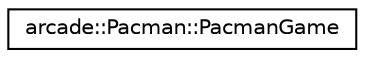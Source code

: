 digraph "Graphical Class Hierarchy"
{
 // LATEX_PDF_SIZE
  edge [fontname="Helvetica",fontsize="10",labelfontname="Helvetica",labelfontsize="10"];
  node [fontname="Helvetica",fontsize="10",shape=record];
  rankdir="LR";
  Node0 [label="arcade::Pacman::PacmanGame",height=0.2,width=0.4,color="black", fillcolor="white", style="filled",URL="$classarcade_1_1Pacman_1_1PacmanGame.html",tooltip=" "];
}
